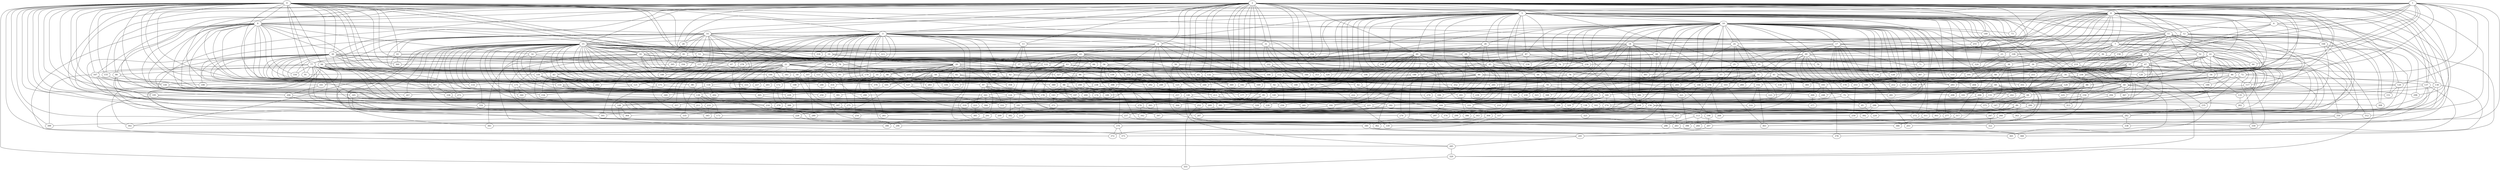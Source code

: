 strict graph "barabasi_albert_graph(400,3)" {
0;
1;
2;
3;
4;
5;
6;
7;
8;
9;
10;
11;
12;
13;
14;
15;
16;
17;
18;
19;
20;
21;
22;
23;
24;
25;
26;
27;
28;
29;
30;
31;
32;
33;
34;
35;
36;
37;
38;
39;
40;
41;
42;
43;
44;
45;
46;
47;
48;
49;
50;
51;
52;
53;
54;
55;
56;
57;
58;
59;
60;
61;
62;
63;
64;
65;
66;
67;
68;
69;
70;
71;
72;
73;
74;
75;
76;
77;
78;
79;
80;
81;
82;
83;
84;
85;
86;
87;
88;
89;
90;
91;
92;
93;
94;
95;
96;
97;
98;
99;
100;
101;
102;
103;
104;
105;
106;
107;
108;
109;
110;
111;
112;
113;
114;
115;
116;
117;
118;
119;
120;
121;
122;
123;
124;
125;
126;
127;
128;
129;
130;
131;
132;
133;
134;
135;
136;
137;
138;
139;
140;
141;
142;
143;
144;
145;
146;
147;
148;
149;
150;
151;
152;
153;
154;
155;
156;
157;
158;
159;
160;
161;
162;
163;
164;
165;
166;
167;
168;
169;
170;
171;
172;
173;
174;
175;
176;
177;
178;
179;
180;
181;
182;
183;
184;
185;
186;
187;
188;
189;
190;
191;
192;
193;
194;
195;
196;
197;
198;
199;
200;
201;
202;
203;
204;
205;
206;
207;
208;
209;
210;
211;
212;
213;
214;
215;
216;
217;
218;
219;
220;
221;
222;
223;
224;
225;
226;
227;
228;
229;
230;
231;
232;
233;
234;
235;
236;
237;
238;
239;
240;
241;
242;
243;
244;
245;
246;
247;
248;
249;
250;
251;
252;
253;
254;
255;
256;
257;
258;
259;
260;
261;
262;
263;
264;
265;
266;
267;
268;
269;
270;
271;
272;
273;
274;
275;
276;
277;
278;
279;
280;
281;
282;
283;
284;
285;
286;
287;
288;
289;
290;
291;
292;
293;
294;
295;
296;
297;
298;
299;
300;
301;
302;
303;
304;
305;
306;
307;
308;
309;
310;
311;
312;
313;
314;
315;
316;
317;
318;
319;
320;
321;
322;
323;
324;
325;
326;
327;
328;
329;
330;
331;
332;
333;
334;
335;
336;
337;
338;
339;
340;
341;
342;
343;
344;
345;
346;
347;
348;
349;
350;
351;
352;
353;
354;
355;
356;
357;
358;
359;
360;
361;
362;
363;
364;
365;
366;
367;
368;
369;
370;
371;
372;
373;
374;
375;
376;
377;
378;
379;
380;
381;
382;
383;
384;
385;
386;
387;
388;
389;
390;
391;
392;
393;
394;
395;
396;
397;
398;
399;
0 -- 3  [is_available=True, prob="0.225257395764"];
0 -- 5  [is_available=True, prob="0.703775503865"];
0 -- 390  [is_available=True, prob="1.0"];
0 -- 8  [is_available=True, prob="0.0788182161717"];
0 -- 9  [is_available=True, prob="0.141161831302"];
0 -- 10  [is_available=True, prob="1.0"];
0 -- 267  [is_available=True, prob="0.0947910381769"];
0 -- 399  [is_available=True, prob="0.0896996916976"];
0 -- 16  [is_available=True, prob="0.602025751855"];
0 -- 17  [is_available=True, prob="0.909444888348"];
0 -- 148  [is_available=True, prob="0.327833082729"];
0 -- 324  [is_available=True, prob="0.203888000348"];
0 -- 155  [is_available=True, prob="0.932282285169"];
0 -- 30  [is_available=True, prob="0.433604464202"];
0 -- 31  [is_available=True, prob="0.794562279291"];
0 -- 27  [is_available=True, prob="0.326558509665"];
0 -- 292  [is_available=True, prob="1.0"];
0 -- 167  [is_available=True, prob="0.385148200844"];
0 -- 297  [is_available=True, prob="1.0"];
0 -- 309  [is_available=True, prob="0.469279233563"];
0 -- 61  [is_available=True, prob="0.854249162217"];
0 -- 318  [is_available=True, prob="0.701047488881"];
0 -- 195  [is_available=True, prob="1.0"];
0 -- 196  [is_available=True, prob="0.142382909076"];
0 -- 200  [is_available=True, prob="0.629847090526"];
0 -- 330  [is_available=True, prob="0.0485131416699"];
0 -- 77  [is_available=True, prob="0.691162246394"];
0 -- 333  [is_available=True, prob="0.404385107794"];
0 -- 84  [is_available=True, prob="1.0"];
0 -- 216  [is_available=True, prob="0.712006819337"];
0 -- 345  [is_available=True, prob="0.16679816251"];
0 -- 91  [is_available=True, prob="0.336411104914"];
0 -- 93  [is_available=True, prob="0.148038369493"];
0 -- 94  [is_available=True, prob="0.752854830939"];
0 -- 225  [is_available=True, prob="0.938394676365"];
0 -- 354  [is_available=True, prob="0.224158845265"];
0 -- 355  [is_available=True, prob="0.728362344783"];
0 -- 356  [is_available=True, prob="1.0"];
0 -- 231  [is_available=True, prob="0.495852279177"];
0 -- 109  [is_available=True, prob="0.195989281007"];
0 -- 110  [is_available=True, prob="0.756468519982"];
0 -- 116  [is_available=True, prob="1.0"];
0 -- 373  [is_available=True, prob="0.466523459797"];
0 -- 379  [is_available=True, prob="1.0"];
1 -- 64  [is_available=True, prob="0.219500648117"];
1 -- 258  [is_available=True, prob="0.581065130826"];
1 -- 3  [is_available=True, prob="1.0"];
1 -- 4  [is_available=True, prob="0.327766751674"];
1 -- 5  [is_available=True, prob="0.415148011677"];
1 -- 6  [is_available=True, prob="0.224267419595"];
1 -- 7  [is_available=True, prob="0.208801509694"];
1 -- 8  [is_available=True, prob="0.0699353610544"];
1 -- 322  [is_available=True, prob="0.407927914792"];
1 -- 46  [is_available=True, prob="1.0"];
1 -- 338  [is_available=True, prob="0.588212132516"];
1 -- 19  [is_available=True, prob="0.927155737802"];
1 -- 22  [is_available=True, prob="0.126572248691"];
1 -- 120  [is_available=True, prob="0.669252724453"];
1 -- 132  [is_available=True, prob="0.166047601146"];
1 -- 58  [is_available=True, prob="0.76612636871"];
1 -- 126  [is_available=True, prob="0.664869124674"];
2 -- 130  [is_available=True, prob="0.636667364057"];
2 -- 3  [is_available=True, prob="0.0365129308657"];
2 -- 4  [is_available=True, prob="0.411902235298"];
2 -- 5  [is_available=True, prob="1.0"];
2 -- 6  [is_available=True, prob="0.477162133308"];
2 -- 7  [is_available=True, prob="1.0"];
2 -- 8  [is_available=True, prob="0.0659584442497"];
2 -- 9  [is_available=True, prob="0.655985819487"];
2 -- 11  [is_available=True, prob="1.0"];
2 -- 12  [is_available=True, prob="0.240009983427"];
2 -- 13  [is_available=True, prob="0.942376412295"];
2 -- 14  [is_available=True, prob="0.951791334577"];
2 -- 15  [is_available=True, prob="1.0"];
2 -- 149  [is_available=True, prob="1.0"];
2 -- 23  [is_available=True, prob="0.831199516096"];
2 -- 25  [is_available=True, prob="0.781385252494"];
2 -- 155  [is_available=True, prob="0.0432207481778"];
2 -- 28  [is_available=True, prob="0.316386332492"];
2 -- 30  [is_available=True, prob="1.0"];
2 -- 31  [is_available=True, prob="0.73186168286"];
2 -- 369  [is_available=True, prob="0.928013207184"];
2 -- 298  [is_available=True, prob="0.0524546621033"];
2 -- 43  [is_available=True, prob="1.0"];
2 -- 306  [is_available=True, prob="0.625486285678"];
2 -- 177  [is_available=True, prob="0.689500192979"];
2 -- 50  [is_available=True, prob="0.855958242066"];
2 -- 180  [is_available=True, prob="0.919202205257"];
2 -- 137  [is_available=True, prob="0.529682759516"];
2 -- 132  [is_available=True, prob="0.858518219294"];
2 -- 60  [is_available=True, prob="0.967802944162"];
2 -- 191  [is_available=True, prob="0.50391255042"];
2 -- 65  [is_available=True, prob="0.061475058603"];
2 -- 194  [is_available=True, prob="0.45513116548"];
2 -- 68  [is_available=True, prob="0.819191691351"];
2 -- 69  [is_available=True, prob="0.117120232403"];
2 -- 326  [is_available=True, prob="0.959478625307"];
2 -- 268  [is_available=True, prob="0.994412049836"];
2 -- 183  [is_available=True, prob="0.487844001753"];
2 -- 332  [is_available=True, prob="0.566997470245"];
2 -- 206  [is_available=True, prob="0.900181763648"];
2 -- 80  [is_available=True, prob="0.741799759922"];
2 -- 312  [is_available=True, prob="0.498135471936"];
2 -- 346  [is_available=True, prob="0.542246461469"];
2 -- 347  [is_available=True, prob="0.492198853745"];
2 -- 222  [is_available=True, prob="0.414031418996"];
2 -- 353  [is_available=True, prob="0.281841759854"];
2 -- 354  [is_available=True, prob="0.0554229303902"];
2 -- 316  [is_available=True, prob="1.0"];
2 -- 171  [is_available=True, prob="0.838885682852"];
2 -- 241  [is_available=True, prob="1.0"];
2 -- 114  [is_available=True, prob="0.643952596138"];
2 -- 117  [is_available=True, prob="0.982241424993"];
2 -- 319  [is_available=True, prob="0.0895495043675"];
2 -- 252  [is_available=True, prob="0.0810187722176"];
3 -- 4  [is_available=True, prob="1.0"];
3 -- 263  [is_available=True, prob="0.532708716306"];
3 -- 13  [is_available=True, prob="0.854463068958"];
3 -- 142  [is_available=True, prob="1.0"];
3 -- 15  [is_available=True, prob="1.0"];
3 -- 18  [is_available=True, prob="0.573669100916"];
3 -- 19  [is_available=True, prob="0.289691043209"];
3 -- 20  [is_available=True, prob="0.30250370973"];
3 -- 21  [is_available=True, prob="0.0665211279285"];
3 -- 278  [is_available=True, prob="0.966746665604"];
3 -- 24  [is_available=True, prob="0.912374322947"];
3 -- 153  [is_available=True, prob="0.758619287498"];
3 -- 26  [is_available=True, prob="0.868749865363"];
3 -- 283  [is_available=True, prob="0.718381614503"];
3 -- 35  [is_available=True, prob="0.792083130653"];
3 -- 168  [is_available=True, prob="0.0699106200759"];
3 -- 45  [is_available=True, prob="0.626666055762"];
3 -- 178  [is_available=True, prob="0.882939402443"];
3 -- 179  [is_available=True, prob="0.582171917086"];
3 -- 55  [is_available=True, prob="0.422932960049"];
3 -- 59  [is_available=True, prob="0.141819415656"];
3 -- 318  [is_available=True, prob="0.736474343647"];
3 -- 67  [is_available=True, prob="0.213711506979"];
3 -- 197  [is_available=True, prob="1.0"];
3 -- 200  [is_available=True, prob="0.590728350513"];
3 -- 338  [is_available=True, prob="1.0"];
3 -- 88  [is_available=True, prob="0.334703597193"];
3 -- 349  [is_available=True, prob="0.771084144486"];
3 -- 315  [is_available=True, prob="1.0"];
3 -- 104  [is_available=True, prob="1.0"];
3 -- 106  [is_available=True, prob="0.597666692943"];
3 -- 109  [is_available=True, prob="0.0143195426519"];
3 -- 369  [is_available=True, prob="0.439815521804"];
3 -- 119  [is_available=True, prob="0.0142756585164"];
4 -- 201  [is_available=True, prob="1.0"];
4 -- 43  [is_available=True, prob="0.00973206155321"];
4 -- 49  [is_available=True, prob="0.235796460208"];
4 -- 50  [is_available=True, prob="0.0648428591226"];
4 -- 20  [is_available=True, prob="1.0"];
4 -- 125  [is_available=True, prob="0.0470827536783"];
4 -- 159  [is_available=True, prob="0.147488611052"];
5 -- 133  [is_available=True, prob="1.0"];
5 -- 6  [is_available=True, prob="1.0"];
5 -- 7  [is_available=True, prob="0.718324359518"];
5 -- 136  [is_available=True, prob="0.818309666081"];
5 -- 9  [is_available=True, prob="0.197346739056"];
5 -- 10  [is_available=True, prob="0.61589269007"];
5 -- 11  [is_available=True, prob="1.0"];
5 -- 12  [is_available=True, prob="0.729998422476"];
5 -- 13  [is_available=True, prob="1.0"];
5 -- 142  [is_available=True, prob="0.576426771285"];
5 -- 143  [is_available=True, prob="0.544711453582"];
5 -- 144  [is_available=True, prob="0.376952438935"];
5 -- 147  [is_available=True, prob="1.0"];
5 -- 149  [is_available=True, prob="1.0"];
5 -- 23  [is_available=True, prob="0.21957388769"];
5 -- 324  [is_available=True, prob="0.0875013595228"];
5 -- 26  [is_available=True, prob="0.0963712462084"];
5 -- 283  [is_available=True, prob="0.312245231888"];
5 -- 28  [is_available=True, prob="1.0"];
5 -- 156  [is_available=True, prob="1.0"];
5 -- 303  [is_available=True, prob="0.887010746271"];
5 -- 54  [is_available=True, prob="0.433561732312"];
5 -- 60  [is_available=True, prob="1.0"];
5 -- 66  [is_available=True, prob="0.313053931155"];
5 -- 196  [is_available=True, prob="0.64213520788"];
5 -- 327  [is_available=True, prob="0.453235845564"];
5 -- 73  [is_available=True, prob="0.201882059636"];
5 -- 258  [is_available=True, prob="0.685444194855"];
5 -- 75  [is_available=True, prob="0.546485783647"];
5 -- 204  [is_available=True, prob="0.388646650165"];
5 -- 79  [is_available=True, prob="0.491596958556"];
5 -- 208  [is_available=True, prob="1.0"];
5 -- 86  [is_available=True, prob="0.328821956239"];
5 -- 87  [is_available=True, prob="0.193015597"];
5 -- 89  [is_available=True, prob="0.34210457218"];
5 -- 219  [is_available=True, prob="1.0"];
5 -- 351  [is_available=True, prob="0.258643815065"];
5 -- 101  [is_available=True, prob="0.836112315317"];
5 -- 105  [is_available=True, prob="0.854268043808"];
5 -- 239  [is_available=True, prob="0.0106938830957"];
5 -- 115  [is_available=True, prob="0.964332226137"];
6 -- 343  [is_available=True, prob="0.360929230043"];
6 -- 12  [is_available=True, prob="0.371988563689"];
6 -- 368  [is_available=True, prob="0.580032973351"];
6 -- 55  [is_available=True, prob="0.948232292643"];
6 -- 27  [is_available=True, prob="0.199168779181"];
7 -- 320  [is_available=True, prob="0.0872440613392"];
7 -- 67  [is_available=True, prob="0.00307895103975"];
7 -- 36  [is_available=True, prob="0.772485061329"];
7 -- 39  [is_available=True, prob="1.0"];
7 -- 140  [is_available=True, prob="0.140531421888"];
7 -- 108  [is_available=True, prob="0.391098370233"];
7 -- 269  [is_available=True, prob="0.733215032419"];
7 -- 260  [is_available=True, prob="0.904070796157"];
7 -- 282  [is_available=True, prob="0.792331636413"];
7 -- 29  [is_available=True, prob="0.194971033867"];
7 -- 350  [is_available=True, prob="1.0"];
8 -- 137  [is_available=True, prob="0.111214198826"];
8 -- 10  [is_available=True, prob="0.23172033326"];
8 -- 11  [is_available=True, prob="0.774431442183"];
8 -- 16  [is_available=True, prob="1.0"];
8 -- 25  [is_available=True, prob="0.99065563467"];
8 -- 30  [is_available=True, prob="0.00430533636625"];
8 -- 32  [is_available=True, prob="0.918130798911"];
8 -- 33  [is_available=True, prob="0.0222222583165"];
8 -- 38  [is_available=True, prob="1.0"];
8 -- 39  [is_available=True, prob="0.147194702576"];
8 -- 168  [is_available=True, prob="1.0"];
8 -- 298  [is_available=True, prob="0.314711192711"];
8 -- 43  [is_available=True, prob="1.0"];
8 -- 46  [is_available=True, prob="0.335650918332"];
8 -- 47  [is_available=True, prob="0.280524952154"];
8 -- 52  [is_available=True, prob="0.328125641656"];
8 -- 73  [is_available=True, prob="0.888988829615"];
8 -- 203  [is_available=True, prob="0.912928648916"];
8 -- 79  [is_available=True, prob="1.0"];
8 -- 91  [is_available=True, prob="0.0250322524304"];
8 -- 108  [is_available=True, prob="0.681690498172"];
8 -- 238  [is_available=True, prob="0.322942591549"];
8 -- 120  [is_available=True, prob="0.236348318547"];
8 -- 255  [is_available=True, prob="0.100578755123"];
9 -- 140  [is_available=True, prob="0.297187771907"];
9 -- 14  [is_available=True, prob="1.0"];
9 -- 146  [is_available=True, prob="0.674631872532"];
9 -- 279  [is_available=True, prob="1.0"];
9 -- 32  [is_available=True, prob="0.4849362433"];
9 -- 167  [is_available=True, prob="0.537245901395"];
9 -- 40  [is_available=True, prob="1.0"];
9 -- 305  [is_available=True, prob="1.0"];
9 -- 307  [is_available=True, prob="0.794719412398"];
9 -- 63  [is_available=True, prob="1.0"];
9 -- 329  [is_available=True, prob="0.268402171302"];
9 -- 334  [is_available=True, prob="0.35132025479"];
9 -- 80  [is_available=True, prob="0.908498016103"];
9 -- 206  [is_available=True, prob="0.666244448583"];
9 -- 97  [is_available=True, prob="0.0439142480112"];
9 -- 227  [is_available=True, prob="0.065930126553"];
9 -- 107  [is_available=True, prob="0.323797354221"];
9 -- 115  [is_available=True, prob="0.00717002323039"];
9 -- 372  [is_available=True, prob="1.0"];
9 -- 246  [is_available=True, prob="0.405961220443"];
9 -- 341  [is_available=True, prob="0.0557874229103"];
10 -- 128  [is_available=True, prob="0.394202233055"];
10 -- 387  [is_available=True, prob="0.631942308032"];
10 -- 277  [is_available=True, prob="0.0513941889283"];
10 -- 134  [is_available=True, prob="1.0"];
10 -- 394  [is_available=True, prob="1.0"];
10 -- 14  [is_available=True, prob="1.0"];
10 -- 272  [is_available=True, prob="0.393773481517"];
10 -- 17  [is_available=True, prob="0.697993129458"];
10 -- 18  [is_available=True, prob="0.815667588577"];
10 -- 21  [is_available=True, prob="0.525223155424"];
10 -- 22  [is_available=True, prob="0.658730606323"];
10 -- 24  [is_available=True, prob="0.0064810858612"];
10 -- 26  [is_available=True, prob="1.0"];
10 -- 287  [is_available=True, prob="0.133080960004"];
10 -- 293  [is_available=True, prob="1.0"];
10 -- 348  [is_available=True, prob="1.0"];
10 -- 44  [is_available=True, prob="0.797316829394"];
10 -- 177  [is_available=True, prob="1.0"];
10 -- 51  [is_available=True, prob="0.706728135066"];
10 -- 181  [is_available=True, prob="1.0"];
10 -- 311  [is_available=True, prob="0.663634140858"];
10 -- 57  [is_available=True, prob="0.866348055938"];
10 -- 68  [is_available=True, prob="0.552009309859"];
10 -- 69  [is_available=True, prob="1.0"];
10 -- 70  [is_available=True, prob="0.484294790369"];
10 -- 71  [is_available=True, prob="0.686572622312"];
10 -- 73  [is_available=True, prob="1.0"];
10 -- 76  [is_available=True, prob="0.517186876323"];
10 -- 205  [is_available=True, prob="0.875996539713"];
10 -- 211  [is_available=True, prob="0.862055084038"];
10 -- 84  [is_available=True, prob="1.0"];
10 -- 214  [is_available=True, prob="1.0"];
10 -- 87  [is_available=True, prob="0.656113615581"];
10 -- 220  [is_available=True, prob="0.714262631263"];
10 -- 221  [is_available=True, prob="0.495363858251"];
10 -- 95  [is_available=True, prob="1.0"];
10 -- 228  [is_available=True, prob="0.818404538321"];
10 -- 112  [is_available=True, prob="0.0948370554811"];
10 -- 116  [is_available=True, prob="0.575318688547"];
10 -- 255  [is_available=True, prob="0.37313815339"];
10 -- 125  [is_available=True, prob="0.501515981754"];
10 -- 126  [is_available=True, prob="0.441235995029"];
10 -- 149  [is_available=True, prob="1.0"];
11 -- 128  [is_available=True, prob="0.376030834393"];
11 -- 393  [is_available=True, prob="0.653538825551"];
11 -- 18  [is_available=True, prob="0.417213704948"];
11 -- 22  [is_available=True, prob="0.324613947782"];
11 -- 151  [is_available=True, prob="0.35549426571"];
11 -- 24  [is_available=True, prob="0.650134577836"];
11 -- 27  [is_available=True, prob="0.334166207939"];
11 -- 158  [is_available=True, prob="0.180475825799"];
11 -- 31  [is_available=True, prob="0.995545190057"];
11 -- 34  [is_available=True, prob="0.566436847989"];
11 -- 36  [is_available=True, prob="0.560801702381"];
11 -- 168  [is_available=True, prob="1.0"];
11 -- 306  [is_available=True, prob="0.64907559233"];
11 -- 52  [is_available=True, prob="0.922174496973"];
11 -- 184  [is_available=True, prob="1.0"];
11 -- 308  [is_available=True, prob="0.484944681246"];
11 -- 72  [is_available=True, prob="1.0"];
11 -- 74  [is_available=True, prob="0.459202984453"];
11 -- 207  [is_available=True, prob="1.0"];
11 -- 106  [is_available=True, prob="0.412250317118"];
12 -- 76  [is_available=True, prob="0.976745868561"];
12 -- 130  [is_available=True, prob="0.58194851221"];
12 -- 367  [is_available=True, prob="1.0"];
12 -- 17  [is_available=True, prob="0.482439488423"];
12 -- 53  [is_available=True, prob="0.805414270132"];
12 -- 152  [is_available=True, prob="0.781572035089"];
12 -- 187  [is_available=True, prob="0.207851346732"];
12 -- 61  [is_available=True, prob="0.381231017965"];
12 -- 158  [is_available=True, prob="0.804656919421"];
13 -- 42  [is_available=True, prob="0.57416952277"];
13 -- 174  [is_available=True, prob="0.866805917543"];
13 -- 81  [is_available=True, prob="0.500647799527"];
13 -- 87  [is_available=True, prob="0.729473036402"];
13 -- 37  [is_available=True, prob="0.963243766414"];
14 -- 131  [is_available=True, prob="0.300620323357"];
14 -- 15  [is_available=True, prob="1.0"];
14 -- 21  [is_available=True, prob="0.561873468722"];
14 -- 28  [is_available=True, prob="0.170191137419"];
14 -- 171  [is_available=True, prob="0.241556860185"];
14 -- 47  [is_available=True, prob="0.609660598128"];
14 -- 52  [is_available=True, prob="1.0"];
14 -- 53  [is_available=True, prob="0.563551587879"];
14 -- 61  [is_available=True, prob="1.0"];
14 -- 199  [is_available=True, prob="1.0"];
14 -- 77  [is_available=True, prob="0.072278233216"];
14 -- 78  [is_available=True, prob="0.979442035507"];
14 -- 81  [is_available=True, prob="1.0"];
14 -- 334  [is_available=True, prob="1.0"];
14 -- 214  [is_available=True, prob="0.948239728667"];
14 -- 98  [is_available=True, prob="0.52622378484"];
14 -- 108  [is_available=True, prob="0.293525518333"];
14 -- 247  [is_available=True, prob="0.0570673964185"];
14 -- 248  [is_available=True, prob="0.186103344529"];
15 -- 129  [is_available=True, prob="1.0"];
15 -- 257  [is_available=True, prob="0.892747668646"];
15 -- 267  [is_available=True, prob="0.187125067482"];
15 -- 237  [is_available=True, prob="0.617390273144"];
15 -- 16  [is_available=True, prob="0.358036507449"];
15 -- 273  [is_available=True, prob="0.907117620742"];
15 -- 19  [is_available=True, prob="0.172731693988"];
15 -- 302  [is_available=True, prob="0.374822213786"];
15 -- 278  [is_available=True, prob="0.147452116717"];
15 -- 284  [is_available=True, prob="1.0"];
15 -- 29  [is_available=True, prob="0.218546382621"];
15 -- 158  [is_available=True, prob="0.882592430221"];
15 -- 32  [is_available=True, prob="0.0261556140043"];
15 -- 33  [is_available=True, prob="1.0"];
15 -- 290  [is_available=True, prob="0.713456126216"];
15 -- 36  [is_available=True, prob="1.0"];
15 -- 198  [is_available=True, prob="0.617280688508"];
15 -- 38  [is_available=True, prob="0.0890663666484"];
15 -- 39  [is_available=True, prob="1.0"];
15 -- 41  [is_available=True, prob="0.503881473818"];
15 -- 172  [is_available=True, prob="0.977351939871"];
15 -- 301  [is_available=True, prob="0.135248090168"];
15 -- 174  [is_available=True, prob="1.0"];
15 -- 157  [is_available=True, prob="1.0"];
15 -- 385  [is_available=True, prob="0.320410299464"];
15 -- 307  [is_available=True, prob="0.717489220437"];
15 -- 53  [is_available=True, prob="1.0"];
15 -- 58  [is_available=True, prob="0.985127749116"];
15 -- 315  [is_available=True, prob="0.179157521253"];
15 -- 316  [is_available=True, prob="0.619629582666"];
15 -- 189  [is_available=True, prob="0.0568916176974"];
15 -- 193  [is_available=True, prob="0.375531087169"];
15 -- 70  [is_available=True, prob="0.629571914142"];
15 -- 161  [is_available=True, prob="1.0"];
15 -- 204  [is_available=True, prob="0.324074755312"];
15 -- 336  [is_available=True, prob="0.0261627716733"];
15 -- 81  [is_available=True, prob="1.0"];
15 -- 344  [is_available=True, prob="0.735357314665"];
15 -- 314  [is_available=True, prob="0.430493986568"];
15 -- 95  [is_available=True, prob="0.730351577498"];
15 -- 99  [is_available=True, prob="0.764452973132"];
15 -- 100  [is_available=True, prob="0.104315842512"];
15 -- 293  [is_available=True, prob="0.153794441543"];
15 -- 109  [is_available=True, prob="1.0"];
15 -- 110  [is_available=True, prob="0.488884659937"];
15 -- 114  [is_available=True, prob="0.215017002207"];
15 -- 244  [is_available=True, prob="0.34366501036"];
15 -- 376  [is_available=True, prob="0.711691916185"];
15 -- 249  [is_available=True, prob="0.537432714444"];
15 -- 383  [is_available=True, prob="0.378153570043"];
16 -- 67  [is_available=True, prob="0.633379601826"];
16 -- 389  [is_available=True, prob="0.0080464253362"];
16 -- 74  [is_available=True, prob="1.0"];
16 -- 175  [is_available=True, prob="0.0405506793724"];
16 -- 366  [is_available=True, prob="0.20929484624"];
16 -- 179  [is_available=True, prob="0.220025393207"];
16 -- 122  [is_available=True, prob="1.0"];
16 -- 59  [is_available=True, prob="1.0"];
16 -- 383  [is_available=True, prob="0.987135079934"];
17 -- 64  [is_available=True, prob="1.0"];
17 -- 69  [is_available=True, prob="0.697948351414"];
17 -- 232  [is_available=True, prob="0.457522616063"];
17 -- 119  [is_available=True, prob="1.0"];
17 -- 44  [is_available=True, prob="0.54551902015"];
17 -- 256  [is_available=True, prob="1.0"];
17 -- 288  [is_available=True, prob="0.777918681828"];
17 -- 48  [is_available=True, prob="0.612266943949"];
17 -- 212  [is_available=True, prob="1.0"];
17 -- 85  [is_available=True, prob="0.901371437579"];
17 -- 23  [is_available=True, prob="1.0"];
17 -- 281  [is_available=True, prob="0.700783409267"];
18 -- 321  [is_available=True, prob="0.184877985192"];
18 -- 231  [is_available=True, prob="0.519433671462"];
18 -- 136  [is_available=True, prob="1.0"];
18 -- 252  [is_available=True, prob="1.0"];
18 -- 44  [is_available=True, prob="1.0"];
18 -- 35  [is_available=True, prob="0.846584827674"];
18 -- 180  [is_available=True, prob="0.116831264201"];
18 -- 361  [is_available=True, prob="0.266098244214"];
18 -- 380  [is_available=True, prob="0.140705435235"];
18 -- 186  [is_available=True, prob="0.601539681827"];
18 -- 156  [is_available=True, prob="1.0"];
18 -- 286  [is_available=True, prob="1.0"];
18 -- 63  [is_available=True, prob="0.316427442723"];
19 -- 37  [is_available=True, prob="0.673836227283"];
19 -- 275  [is_available=True, prob="1.0"];
19 -- 243  [is_available=True, prob="0.97044029338"];
19 -- 20  [is_available=True, prob="1.0"];
19 -- 280  [is_available=True, prob="1.0"];
19 -- 157  [is_available=True, prob="0.81795157821"];
20 -- 51  [is_available=True, prob="0.395072470964"];
20 -- 34  [is_available=True, prob="0.498424300675"];
20 -- 35  [is_available=True, prob="0.225402288834"];
20 -- 98  [is_available=True, prob="0.186405097423"];
20 -- 348  [is_available=True, prob="0.639568450745"];
20 -- 143  [is_available=True, prob="0.236427458865"];
20 -- 66  [is_available=True, prob="1.0"];
20 -- 141  [is_available=True, prob="0.310140518226"];
20 -- 271  [is_available=True, prob="1.0"];
20 -- 347  [is_available=True, prob="1.0"];
20 -- 82  [is_available=True, prob="0.633088345641"];
20 -- 251  [is_available=True, prob="0.711501035636"];
20 -- 86  [is_available=True, prob="0.923514021206"];
20 -- 215  [is_available=True, prob="0.350869391752"];
20 -- 58  [is_available=True, prob="1.0"];
20 -- 59  [is_available=True, prob="1.0"];
20 -- 346  [is_available=True, prob="0.439048429547"];
20 -- 93  [is_available=True, prob="0.993761038348"];
21 -- 96  [is_available=True, prob="0.100087579592"];
21 -- 99  [is_available=True, prob="1.0"];
21 -- 166  [is_available=True, prob="0.0416621958189"];
21 -- 327  [is_available=True, prob="1.0"];
21 -- 105  [is_available=True, prob="0.13538196967"];
21 -- 333  [is_available=True, prob="0.721681287701"];
21 -- 144  [is_available=True, prob="1.0"];
21 -- 341  [is_available=True, prob="1.0"];
21 -- 118  [is_available=True, prob="1.0"];
21 -- 265  [is_available=True, prob="0.688143835659"];
21 -- 121  [is_available=True, prob="0.302973176482"];
21 -- 186  [is_available=True, prob="1.0"];
21 -- 155  [is_available=True, prob="0.193003826309"];
21 -- 42  [is_available=True, prob="0.393540983926"];
21 -- 382  [is_available=True, prob="0.393712710481"];
22 -- 64  [is_available=True, prob="0.820598674103"];
22 -- 356  [is_available=True, prob="0.34169069293"];
22 -- 37  [is_available=True, prob="0.601181519469"];
22 -- 103  [is_available=True, prob="0.101527112917"];
22 -- 47  [is_available=True, prob="1.0"];
22 -- 48  [is_available=True, prob="0.753619765528"];
22 -- 312  [is_available=True, prob="0.190540952278"];
22 -- 54  [is_available=True, prob="1.0"];
22 -- 247  [is_available=True, prob="0.116753342973"];
22 -- 248  [is_available=True, prob="0.103134491465"];
22 -- 217  [is_available=True, prob="0.642169040967"];
22 -- 86  [is_available=True, prob="1.0"];
22 -- 350  [is_available=True, prob="1.0"];
22 -- 101  [is_available=True, prob="0.940116237723"];
23 -- 324  [is_available=True, prob="1.0"];
23 -- 38  [is_available=True, prob="1.0"];
23 -- 133  [is_available=True, prob="0.409485444677"];
24 -- 33  [is_available=True, prob="1.0"];
24 -- 398  [is_available=True, prob="1.0"];
24 -- 51  [is_available=True, prob="0.991060635024"];
24 -- 309  [is_available=True, prob="0.661232242674"];
24 -- 25  [is_available=True, prob="0.849973508924"];
24 -- 60  [is_available=True, prob="0.827756038382"];
25 -- 97  [is_available=True, prob="0.67420586095"];
25 -- 145  [is_available=True, prob="0.788316893021"];
25 -- 176  [is_available=True, prob="0.384663964016"];
25 -- 113  [is_available=True, prob="0.0122121624773"];
25 -- 57  [is_available=True, prob="0.898302273687"];
26 -- 354  [is_available=True, prob="1.0"];
26 -- 295  [is_available=True, prob="0.055890109714"];
26 -- 361  [is_available=True, prob="0.14688286449"];
26 -- 45  [is_available=True, prob="0.335388467752"];
26 -- 29  [is_available=True, prob="1.0"];
27 -- 34  [is_available=True, prob="0.625391353987"];
27 -- 100  [is_available=True, prob="1.0"];
27 -- 262  [is_available=True, prob="0.851482304962"];
27 -- 71  [is_available=True, prob="1.0"];
27 -- 360  [is_available=True, prob="0.208036156076"];
27 -- 41  [is_available=True, prob="1.0"];
27 -- 253  [is_available=True, prob="0.809359084009"];
27 -- 50  [is_available=True, prob="0.551548814733"];
27 -- 55  [is_available=True, prob="1.0"];
27 -- 260  [is_available=True, prob="0.235169197428"];
27 -- 189  [is_available=True, prob="0.274869173542"];
28 -- 188  [is_available=True, prob="0.385626655021"];
29 -- 257  [is_available=True, prob="0.0599906537685"];
29 -- 164  [is_available=True, prob="0.234264456624"];
29 -- 77  [is_available=True, prob="1.0"];
29 -- 210  [is_available=True, prob="0.290587511985"];
29 -- 56  [is_available=True, prob="0.729648202473"];
29 -- 239  [is_available=True, prob="0.975972221402"];
30 -- 261  [is_available=True, prob="0.906272929256"];
30 -- 265  [is_available=True, prob="0.748222708712"];
30 -- 395  [is_available=True, prob="1.0"];
30 -- 141  [is_available=True, prob="1.0"];
30 -- 273  [is_available=True, prob="0.277171125199"];
30 -- 147  [is_available=True, prob="0.879716085098"];
30 -- 163  [is_available=True, prob="0.280780802557"];
30 -- 165  [is_available=True, prob="1.0"];
30 -- 175  [is_available=True, prob="0.607395147906"];
30 -- 56  [is_available=True, prob="0.699326134319"];
30 -- 71  [is_available=True, prob="0.851652034031"];
30 -- 82  [is_available=True, prob="0.148766725642"];
30 -- 83  [is_available=True, prob="0.471351579306"];
30 -- 351  [is_available=True, prob="1.0"];
30 -- 102  [is_available=True, prob="0.726036601339"];
30 -- 103  [is_available=True, prob="0.25551706052"];
30 -- 360  [is_available=True, prob="0.771637664836"];
30 -- 106  [is_available=True, prob="0.187894212911"];
30 -- 232  [is_available=True, prob="0.19058802055"];
30 -- 250  [is_available=True, prob="0.469085231627"];
31 -- 387  [is_available=True, prob="0.839110859843"];
31 -- 326  [is_available=True, prob="0.619059998972"];
31 -- 102  [is_available=True, prob="1.0"];
31 -- 62  [is_available=True, prob="1.0"];
31 -- 318  [is_available=True, prob="0.886151519499"];
32 -- 160  [is_available=True, prob="1.0"];
32 -- 264  [is_available=True, prob="0.855301196507"];
32 -- 153  [is_available=True, prob="0.483315437115"];
33 -- 384  [is_available=True, prob="0.465266242116"];
33 -- 193  [is_available=True, prob="0.530516659636"];
33 -- 41  [is_available=True, prob="0.514891760623"];
33 -- 141  [is_available=True, prob="0.873885551629"];
33 -- 90  [is_available=True, prob="0.00575944699062"];
34 -- 96  [is_available=True, prob="0.841789064094"];
34 -- 139  [is_available=True, prob="0.976208383073"];
34 -- 40  [is_available=True, prob="0.42584561782"];
34 -- 333  [is_available=True, prob="0.930753130853"];
34 -- 232  [is_available=True, prob="0.44669662979"];
34 -- 373  [is_available=True, prob="1.0"];
34 -- 150  [is_available=True, prob="0.218521280191"];
34 -- 88  [is_available=True, prob="0.424715292784"];
35 -- 290  [is_available=True, prob="0.659521324176"];
35 -- 359  [is_available=True, prob="0.823035317669"];
35 -- 254  [is_available=True, prob="0.628881079317"];
36 -- 40  [is_available=True, prob="0.730930560762"];
36 -- 111  [is_available=True, prob="1.0"];
37 -- 92  [is_available=True, prob="0.0474385586744"];
37 -- 341  [is_available=True, prob="0.265723476709"];
38 -- 263  [is_available=True, prob="0.18472155473"];
38 -- 42  [is_available=True, prob="0.440632352372"];
38 -- 48  [is_available=True, prob="0.767902957439"];
38 -- 49  [is_available=True, prob="0.916298772496"];
38 -- 277  [is_available=True, prob="1.0"];
38 -- 191  [is_available=True, prob="1.0"];
39 -- 353  [is_available=True, prob="0.832909865018"];
39 -- 294  [is_available=True, prob="0.385296397738"];
39 -- 170  [is_available=True, prob="0.656697383142"];
39 -- 218  [is_available=True, prob="0.291806954954"];
39 -- 251  [is_available=True, prob="0.964956183773"];
40 -- 135  [is_available=True, prob="0.600146806249"];
40 -- 298  [is_available=True, prob="0.327959697942"];
40 -- 75  [is_available=True, prob="0.995437622491"];
40 -- 367  [is_available=True, prob="1.0"];
40 -- 242  [is_available=True, prob="0.319838159441"];
40 -- 150  [is_available=True, prob="1.0"];
40 -- 377  [is_available=True, prob="0.851004472233"];
41 -- 384  [is_available=True, prob="0.412413998993"];
41 -- 130  [is_available=True, prob="0.369479544494"];
41 -- 134  [is_available=True, prob="1.0"];
41 -- 274  [is_available=True, prob="0.177762635335"];
41 -- 146  [is_available=True, prob="1.0"];
41 -- 182  [is_available=True, prob="1.0"];
41 -- 344  [is_available=True, prob="1.0"];
41 -- 217  [is_available=True, prob="0.231585145478"];
42 -- 97  [is_available=True, prob="0.66083788493"];
42 -- 358  [is_available=True, prob="0.209810368442"];
42 -- 180  [is_available=True, prob="0.671865366923"];
42 -- 62  [is_available=True, prob="0.630994928143"];
43 -- 96  [is_available=True, prob="0.146703572808"];
43 -- 376  [is_available=True, prob="1.0"];
43 -- 107  [is_available=True, prob="0.666484583046"];
43 -- 300  [is_available=True, prob="1.0"];
43 -- 207  [is_available=True, prob="0.199223323336"];
43 -- 72  [is_available=True, prob="1.0"];
43 -- 84  [is_available=True, prob="0.529312364723"];
43 -- 215  [is_available=True, prob="1.0"];
43 -- 56  [is_available=True, prob="0.603664168787"];
43 -- 122  [is_available=True, prob="1.0"];
43 -- 190  [is_available=True, prob="1.0"];
43 -- 63  [is_available=True, prob="0.166447734426"];
44 -- 194  [is_available=True, prob="0.858377333236"];
44 -- 390  [is_available=True, prob="0.914751459397"];
44 -- 45  [is_available=True, prob="0.383678518236"];
44 -- 83  [is_available=True, prob="0.579124954825"];
44 -- 276  [is_available=True, prob="1.0"];
44 -- 278  [is_available=True, prob="1.0"];
44 -- 234  [is_available=True, prob="0.81017165422"];
45 -- 128  [is_available=True, prob="1.0"];
45 -- 236  [is_available=True, prob="1.0"];
45 -- 331  [is_available=True, prob="0.427966640374"];
45 -- 46  [is_available=True, prob="0.577005012354"];
45 -- 271  [is_available=True, prob="0.520468817955"];
45 -- 297  [is_available=True, prob="0.0293456668513"];
45 -- 185  [is_available=True, prob="0.561681057981"];
45 -- 346  [is_available=True, prob="0.849077943088"];
46 -- 288  [is_available=True, prob="0.806333529313"];
46 -- 129  [is_available=True, prob="0.525104786585"];
46 -- 138  [is_available=True, prob="0.530935590687"];
46 -- 110  [is_available=True, prob="1.0"];
46 -- 193  [is_available=True, prob="0.135880267641"];
46 -- 117  [is_available=True, prob="0.0806502099372"];
46 -- 119  [is_available=True, prob="0.0280638176818"];
47 -- 131  [is_available=True, prob="1.0"];
47 -- 387  [is_available=True, prob="1.0"];
47 -- 54  [is_available=True, prob="1.0"];
47 -- 57  [is_available=True, prob="1.0"];
47 -- 314  [is_available=True, prob="1.0"];
47 -- 317  [is_available=True, prob="0.76430120877"];
47 -- 65  [is_available=True, prob="0.438336217531"];
47 -- 66  [is_available=True, prob="0.0434394098962"];
47 -- 326  [is_available=True, prob="1.0"];
47 -- 72  [is_available=True, prob="0.628078782207"];
47 -- 82  [is_available=True, prob="0.658788060106"];
47 -- 88  [is_available=True, prob="0.21407051494"];
47 -- 359  [is_available=True, prob="0.332588244708"];
47 -- 236  [is_available=True, prob="1.0"];
47 -- 117  [is_available=True, prob="0.545813922794"];
47 -- 249  [is_available=True, prob="0.652265464674"];
47 -- 251  [is_available=True, prob="0.358121741252"];
47 -- 381  [is_available=True, prob="1.0"];
47 -- 126  [is_available=True, prob="0.822825439507"];
48 -- 162  [is_available=True, prob="0.595963598363"];
48 -- 49  [is_available=True, prob="0.506160702944"];
48 -- 199  [is_available=True, prob="0.163937534682"];
48 -- 204  [is_available=True, prob="1.0"];
48 -- 317  [is_available=True, prob="0.540606766925"];
49 -- 289  [is_available=True, prob="0.124237474254"];
49 -- 68  [is_available=True, prob="0.2172154334"];
49 -- 101  [is_available=True, prob="0.448770679589"];
49 -- 266  [is_available=True, prob="0.0302613058782"];
49 -- 174  [is_available=True, prob="1.0"];
49 -- 366  [is_available=True, prob="0.50877143167"];
49 -- 250  [is_available=True, prob="1.0"];
50 -- 112  [is_available=True, prob="1.0"];
50 -- 113  [is_available=True, prob="0.671355554731"];
50 -- 244  [is_available=True, prob="0.800923834698"];
50 -- 151  [is_available=True, prob="1.0"];
50 -- 381  [is_available=True, prob="0.219469764851"];
51 -- 161  [is_available=True, prob="0.810465735658"];
51 -- 323  [is_available=True, prob="0.530139971369"];
51 -- 164  [is_available=True, prob="0.511497372059"];
51 -- 103  [is_available=True, prob="0.907345006191"];
51 -- 265  [is_available=True, prob="0.286867918643"];
51 -- 152  [is_available=True, prob="0.612287573895"];
51 -- 146  [is_available=True, prob="0.0950233524166"];
51 -- 183  [is_available=True, prob="1.0"];
51 -- 123  [is_available=True, prob="1.0"];
51 -- 284  [is_available=True, prob="1.0"];
52 -- 294  [is_available=True, prob="0.30786558957"];
52 -- 329  [is_available=True, prob="0.467824646903"];
52 -- 78  [is_available=True, prob="0.448307587029"];
52 -- 371  [is_available=True, prob="1.0"];
52 -- 342  [is_available=True, prob="1.0"];
53 -- 356  [is_available=True, prob="0.773262331371"];
53 -- 90  [is_available=True, prob="0.279873044922"];
53 -- 157  [is_available=True, prob="0.902949672729"];
53 -- 159  [is_available=True, prob="0.201739143046"];
54 -- 166  [is_available=True, prob="0.675202583388"];
54 -- 135  [is_available=True, prob="0.948219203928"];
54 -- 330  [is_available=True, prob="0.488641279576"];
54 -- 190  [is_available=True, prob="0.658107872062"];
54 -- 293  [is_available=True, prob="0.321512204486"];
55 -- 384  [is_available=True, prob="0.601296630873"];
55 -- 129  [is_available=True, prob="1.0"];
55 -- 98  [is_available=True, prob="0.161070966163"];
55 -- 236  [is_available=True, prob="1.0"];
55 -- 116  [is_available=True, prob="0.403691690461"];
55 -- 213  [is_available=True, prob="0.972291880669"];
56 -- 100  [is_available=True, prob="0.384843096979"];
56 -- 133  [is_available=True, prob="1.0"];
56 -- 231  [is_available=True, prob="0.730566765422"];
56 -- 393  [is_available=True, prob="0.0672464774003"];
56 -- 398  [is_available=True, prob="0.98159157132"];
56 -- 93  [is_available=True, prob="0.94923640797"];
56 -- 279  [is_available=True, prob="0.639107358849"];
56 -- 319  [is_available=True, prob="0.0646659235143"];
56 -- 159  [is_available=True, prob="1.0"];
57 -- 307  [is_available=True, prob="1.0"];
57 -- 205  [is_available=True, prob="0.998272996421"];
58 -- 283  [is_available=True, prob="0.627780988916"];
58 -- 230  [is_available=True, prob="0.952918238082"];
58 -- 105  [is_available=True, prob="1.0"];
58 -- 170  [is_available=True, prob="0.368026062126"];
58 -- 364  [is_available=True, prob="0.583577541885"];
58 -- 114  [is_available=True, prob="0.423108984385"];
58 -- 213  [is_available=True, prob="1.0"];
58 -- 271  [is_available=True, prob="0.441877289576"];
59 -- 198  [is_available=True, prob="0.737284489158"];
59 -- 342  [is_available=True, prob="1.0"];
59 -- 187  [is_available=True, prob="0.416950349121"];
60 -- 192  [is_available=True, prob="0.939090129689"];
60 -- 352  [is_available=True, prob="0.322705037115"];
60 -- 134  [is_available=True, prob="0.496859092761"];
60 -- 136  [is_available=True, prob="0.12363227545"];
60 -- 362  [is_available=True, prob="0.74806986229"];
60 -- 300  [is_available=True, prob="0.697821839569"];
60 -- 111  [is_available=True, prob="0.855826663402"];
60 -- 328  [is_available=True, prob="0.000425005295746"];
60 -- 274  [is_available=True, prob="1.0"];
60 -- 115  [is_available=True, prob="1.0"];
60 -- 276  [is_available=True, prob="0.57259150626"];
60 -- 62  [is_available=True, prob="0.810180509264"];
60 -- 94  [is_available=True, prob="1.0"];
60 -- 197  [is_available=True, prob="0.602206331213"];
61 -- 360  [is_available=True, prob="0.622185606732"];
61 -- 78  [is_available=True, prob="0.353062126789"];
61 -- 215  [is_available=True, prob="1.0"];
61 -- 94  [is_available=True, prob="0.808927149669"];
62 -- 325  [is_available=True, prob="0.638957498918"];
63 -- 65  [is_available=True, prob="0.982907551563"];
63 -- 227  [is_available=True, prob="0.68726132328"];
63 -- 132  [is_available=True, prob="0.735510597864"];
63 -- 358  [is_available=True, prob="0.820920741093"];
63 -- 104  [is_available=True, prob="0.283932105295"];
63 -- 76  [is_available=True, prob="0.437134354965"];
63 -- 178  [is_available=True, prob="1.0"];
63 -- 181  [is_available=True, prob="0.416517679254"];
63 -- 306  [is_available=True, prob="0.0221514990185"];
63 -- 124  [is_available=True, prob="0.298532984251"];
63 -- 287  [is_available=True, prob="0.881411177003"];
64 -- 361  [is_available=True, prob="0.38561023313"];
65 -- 357  [is_available=True, prob="0.0782271251464"];
65 -- 369  [is_available=True, prob="1.0"];
65 -- 92  [is_available=True, prob="0.08228253096"];
66 -- 323  [is_available=True, prob="0.451237760457"];
66 -- 79  [is_available=True, prob="0.596351834295"];
67 -- 148  [is_available=True, prob="1.0"];
68 -- 375  [is_available=True, prob="1.0"];
68 -- 147  [is_available=True, prob="0.454921927865"];
68 -- 279  [is_available=True, prob="0.175058205087"];
68 -- 89  [is_available=True, prob="0.659862691262"];
68 -- 345  [is_available=True, prob="0.354039022765"];
69 -- 219  [is_available=True, prob="0.138664685234"];
69 -- 102  [is_available=True, prob="1.0"];
69 -- 70  [is_available=True, prob="1.0"];
69 -- 169  [is_available=True, prob="1.0"];
69 -- 75  [is_available=True, prob="0.504544703732"];
69 -- 253  [is_available=True, prob="0.465704925403"];
69 -- 284  [is_available=True, prob="1.0"];
69 -- 170  [is_available=True, prob="0.019145485508"];
69 -- 191  [is_available=True, prob="0.278054286224"];
69 -- 92  [is_available=True, prob="0.822532242528"];
69 -- 74  [is_available=True, prob="0.498389730841"];
69 -- 166  [is_available=True, prob="1.0"];
70 -- 203  [is_available=True, prob="1.0"];
72 -- 137  [is_available=True, prob="0.450581671779"];
72 -- 235  [is_available=True, prob="1.0"];
72 -- 190  [is_available=True, prob="1.0"];
74 -- 179  [is_available=True, prob="0.993485213665"];
74 -- 196  [is_available=True, prob="0.832241058368"];
75 -- 156  [is_available=True, prob="0.200271860044"];
75 -- 85  [is_available=True, prob="0.545136067037"];
76 -- 160  [is_available=True, prob="0.139104184648"];
76 -- 172  [is_available=True, prob="0.630023780262"];
77 -- 259  [is_available=True, prob="0.99439121033"];
77 -- 392  [is_available=True, prob="0.0363420990619"];
77 -- 154  [is_available=True, prob="0.54973391663"];
77 -- 167  [is_available=True, prob="0.788016158175"];
77 -- 118  [is_available=True, prob="0.191310787294"];
77 -- 334  [is_available=True, prob="1.0"];
77 -- 80  [is_available=True, prob="1.0"];
77 -- 209  [is_available=True, prob="1.0"];
77 -- 85  [is_available=True, prob="0.631078613265"];
77 -- 89  [is_available=True, prob="0.555904302193"];
77 -- 91  [is_available=True, prob="0.244156533786"];
77 -- 223  [is_available=True, prob="0.926759175272"];
77 -- 353  [is_available=True, prob="0.0419526458141"];
77 -- 358  [is_available=True, prob="1.0"];
77 -- 364  [is_available=True, prob="0.982230048694"];
77 -- 374  [is_available=True, prob="0.246271881291"];
77 -- 121  [is_available=True, prob="0.530466367183"];
77 -- 124  [is_available=True, prob="1.0"];
77 -- 127  [is_available=True, prob="1.0"];
78 -- 152  [is_available=True, prob="0.461428478969"];
79 -- 230  [is_available=True, prob="0.589699930761"];
79 -- 270  [is_available=True, prob="0.97981047893"];
79 -- 111  [is_available=True, prob="1.0"];
79 -- 273  [is_available=True, prob="0.86196372765"];
79 -- 348  [is_available=True, prob="0.601322738957"];
80 -- 195  [is_available=True, prob="1.0"];
80 -- 330  [is_available=True, prob="0.303901327152"];
80 -- 182  [is_available=True, prob="0.064490643016"];
80 -- 362  [is_available=True, prob="1.0"];
81 -- 234  [is_available=True, prob="1.0"];
81 -- 395  [is_available=True, prob="1.0"];
81 -- 83  [is_available=True, prob="0.934547404802"];
82 -- 229  [is_available=True, prob="0.643093824876"];
82 -- 104  [is_available=True, prob="0.0705621391169"];
82 -- 398  [is_available=True, prob="0.410039376381"];
82 -- 310  [is_available=True, prob="1.0"];
83 -- 266  [is_available=True, prob="0.593410443278"];
83 -- 171  [is_available=True, prob="0.832705227822"];
83 -- 243  [is_available=True, prob="0.40294606333"];
83 -- 286  [is_available=True, prob="0.0671486246597"];
83 -- 154  [is_available=True, prob="0.235563496632"];
84 -- 90  [is_available=True, prob="1.0"];
84 -- 327  [is_available=True, prob="0.228348413034"];
85 -- 224  [is_available=True, prob="0.723447602785"];
86 -- 192  [is_available=True, prob="0.799662381461"];
86 -- 201  [is_available=True, prob="0.254816777878"];
86 -- 240  [is_available=True, prob="0.526396715518"];
86 -- 118  [is_available=True, prob="1.0"];
86 -- 120  [is_available=True, prob="1.0"];
86 -- 212  [is_available=True, prob="1.0"];
86 -- 347  [is_available=True, prob="0.45447893884"];
86 -- 253  [is_available=True, prob="1.0"];
86 -- 127  [is_available=True, prob="0.16045674475"];
87 -- 258  [is_available=True, prob="0.197142720816"];
87 -- 292  [is_available=True, prob="1.0"];
87 -- 234  [is_available=True, prob="1.0"];
87 -- 304  [is_available=True, prob="0.747490574094"];
87 -- 122  [is_available=True, prob="0.547839381517"];
88 -- 321  [is_available=True, prob="0.261564265523"];
88 -- 266  [is_available=True, prob="0.694812402607"];
88 -- 267  [is_available=True, prob="1.0"];
88 -- 237  [is_available=True, prob="0.0341110956333"];
88 -- 131  [is_available=True, prob="0.648117604795"];
88 -- 313  [is_available=True, prob="1.0"];
88 -- 185  [is_available=True, prob="1.0"];
88 -- 123  [is_available=True, prob="0.281407058219"];
89 -- 259  [is_available=True, prob="0.507517069815"];
89 -- 343  [is_available=True, prob="1.0"];
89 -- 272  [is_available=True, prob="0.651967604811"];
89 -- 113  [is_available=True, prob="0.625541681698"];
89 -- 247  [is_available=True, prob="0.831401388572"];
90 -- 99  [is_available=True, prob="1.0"];
90 -- 389  [is_available=True, prob="1.0"];
90 -- 238  [is_available=True, prob="1.0"];
90 -- 210  [is_available=True, prob="0.471587267198"];
90 -- 125  [is_available=True, prob="0.259108794779"];
92 -- 270  [is_available=True, prob="1.0"];
92 -- 145  [is_available=True, prob="0.370178618609"];
92 -- 95  [is_available=True, prob="1.0"];
93 -- 275  [is_available=True, prob="0.564062999422"];
94 -- 229  [is_available=True, prob="0.792339368103"];
94 -- 296  [is_available=True, prob="1.0"];
94 -- 173  [is_available=True, prob="0.968077877646"];
94 -- 302  [is_available=True, prob="0.300114097906"];
94 -- 144  [is_available=True, prob="1.0"];
94 -- 183  [is_available=True, prob="0.143800412085"];
94 -- 313  [is_available=True, prob="0.228146996258"];
95 -- 228  [is_available=True, prob="0.802679949636"];
95 -- 209  [is_available=True, prob="1.0"];
95 -- 379  [is_available=True, prob="0.660910421328"];
95 -- 252  [is_available=True, prob="1.0"];
96 -- 328  [is_available=True, prob="1.0"];
96 -- 143  [is_available=True, prob="0.189786312155"];
96 -- 178  [is_available=True, prob="0.0734489124197"];
96 -- 150  [is_available=True, prob="1.0"];
96 -- 189  [is_available=True, prob="0.252188682382"];
96 -- 213  [is_available=True, prob="0.28889653078"];
97 -- 161  [is_available=True, prob="0.259303086812"];
97 -- 291  [is_available=True, prob="1.0"];
97 -- 197  [is_available=True, prob="0.11998930213"];
97 -- 332  [is_available=True, prob="1.0"];
97 -- 323  [is_available=True, prob="0.10680535151"];
97 -- 282  [is_available=True, prob="0.0716591339533"];
97 -- 223  [is_available=True, prob="1.0"];
98 -- 261  [is_available=True, prob="0.0148287532607"];
98 -- 337  [is_available=True, prob="0.712202656602"];
98 -- 376  [is_available=True, prob="1.0"];
98 -- 127  [is_available=True, prob="0.424259438986"];
99 -- 139  [is_available=True, prob="0.455084983539"];
100 -- 292  [is_available=True, prob="1.0"];
100 -- 262  [is_available=True, prob="0.629171662076"];
100 -- 397  [is_available=True, prob="0.236224168611"];
100 -- 176  [is_available=True, prob="0.146100313331"];
100 -- 216  [is_available=True, prob="0.167382275568"];
100 -- 249  [is_available=True, prob="1.0"];
101 -- 233  [is_available=True, prob="0.644711108725"];
102 -- 208  [is_available=True, prob="0.953644687184"];
102 -- 112  [is_available=True, prob="0.771438010532"];
102 -- 222  [is_available=True, prob="0.35034063365"];
103 -- 363  [is_available=True, prob="1.0"];
103 -- 195  [is_available=True, prob="0.844324453109"];
105 -- 305  [is_available=True, prob="0.246891811103"];
106 -- 107  [is_available=True, prob="0.858299304293"];
106 -- 153  [is_available=True, prob="0.858713536247"];
107 -- 246  [is_available=True, prob="0.906646006228"];
107 -- 280  [is_available=True, prob="0.286184946954"];
107 -- 314  [is_available=True, prob="0.33387459693"];
108 -- 395  [is_available=True, prob="1.0"];
108 -- 176  [is_available=True, prob="0.0447165005291"];
108 -- 242  [is_available=True, prob="0.733435990673"];
109 -- 233  [is_available=True, prob="0.839099424223"];
109 -- 240  [is_available=True, prob="0.639357766711"];
109 -- 145  [is_available=True, prob="0.705781833505"];
109 -- 243  [is_available=True, prob="0.314249731901"];
109 -- 185  [is_available=True, prob="1.0"];
109 -- 123  [is_available=True, prob="0.885908217718"];
110 -- 138  [is_available=True, prob="1.0"];
110 -- 139  [is_available=True, prob="0.35433840719"];
110 -- 239  [is_available=True, prob="1.0"];
110 -- 281  [is_available=True, prob="1.0"];
111 -- 162  [is_available=True, prob="0.846006274021"];
111 -- 220  [is_available=True, prob="1.0"];
111 -- 138  [is_available=True, prob="0.881618406222"];
111 -- 275  [is_available=True, prob="0.832968106972"];
111 -- 329  [is_available=True, prob="0.262272812803"];
112 -- 142  [is_available=True, prob="1.0"];
112 -- 175  [is_available=True, prob="0.322908875013"];
112 -- 339  [is_available=True, prob="1.0"];
112 -- 244  [is_available=True, prob="0.16858462182"];
112 -- 121  [is_available=True, prob="1.0"];
112 -- 367  [is_available=True, prob="0.876045242668"];
113 -- 264  [is_available=True, prob="0.479291968334"];
113 -- 203  [is_available=True, prob="1.0"];
113 -- 286  [is_available=True, prob="0.678427794607"];
115 -- 270  [is_available=True, prob="0.246839193205"];
115 -- 343  [is_available=True, prob="0.412597315206"];
115 -- 184  [is_available=True, prob="0.434626014158"];
115 -- 186  [is_available=True, prob="0.682191982515"];
115 -- 254  [is_available=True, prob="0.896205115073"];
117 -- 124  [is_available=True, prob="0.5359596064"];
117 -- 245  [is_available=True, prob="0.116792399345"];
118 -- 202  [is_available=True, prob="1.0"];
118 -- 335  [is_available=True, prob="0.148218126557"];
118 -- 177  [is_available=True, prob="1.0"];
120 -- 160  [is_available=True, prob="1.0"];
120 -- 304  [is_available=True, prob="1.0"];
120 -- 151  [is_available=True, prob="0.0530032622283"];
121 -- 154  [is_available=True, prob="0.957005733265"];
122 -- 240  [is_available=True, prob="0.489058601392"];
122 -- 188  [is_available=True, prob="0.193799316103"];
124 -- 148  [is_available=True, prob="0.189900705573"];
124 -- 382  [is_available=True, prob="0.271286883637"];
125 -- 140  [is_available=True, prob="0.399428787632"];
125 -- 257  [is_available=True, prob="0.389232160184"];
127 -- 184  [is_available=True, prob="1.0"];
127 -- 394  [is_available=True, prob="0.786198111275"];
129 -- 225  [is_available=True, prob="0.971160029371"];
129 -- 165  [is_available=True, prob="1.0"];
129 -- 200  [is_available=True, prob="0.438235531048"];
129 -- 208  [is_available=True, prob="0.866590853744"];
130 -- 224  [is_available=True, prob="0.458367349492"];
130 -- 325  [is_available=True, prob="0.229169721847"];
130 -- 135  [is_available=True, prob="0.116822268525"];
130 -- 365  [is_available=True, prob="1.0"];
131 -- 241  [is_available=True, prob="0.636606203492"];
131 -- 210  [is_available=True, prob="0.767705380729"];
132 -- 256  [is_available=True, prob="0.397052754756"];
132 -- 169  [is_available=True, prob="0.406057934301"];
135 -- 262  [is_available=True, prob="1.0"];
136 -- 391  [is_available=True, prob="0.59660319487"];
137 -- 225  [is_available=True, prob="0.159396641639"];
137 -- 163  [is_available=True, prob="0.873642915771"];
137 -- 392  [is_available=True, prob="0.705241080695"];
137 -- 378  [is_available=True, prob="0.457480299215"];
137 -- 264  [is_available=True, prob="0.706460970101"];
138 -- 374  [is_available=True, prob="1.0"];
138 -- 325  [is_available=True, prob="0.521786519053"];
139 -- 233  [is_available=True, prob="0.085783573987"];
139 -- 331  [is_available=True, prob="1.0"];
139 -- 173  [is_available=True, prob="0.239826233241"];
139 -- 211  [is_available=True, prob="0.912642374937"];
139 -- 216  [is_available=True, prob="0.715598184516"];
140 -- 164  [is_available=True, prob="1.0"];
140 -- 269  [is_available=True, prob="0.258890734474"];
140 -- 340  [is_available=True, prob="0.163666016124"];
140 -- 316  [is_available=True, prob="1.0"];
140 -- 285  [is_available=True, prob="0.911580890078"];
141 -- 169  [is_available=True, prob="1.0"];
142 -- 336  [is_available=True, prob="0.585866161237"];
143 -- 371  [is_available=True, prob="0.671910102189"];
144 -- 227  [is_available=True, prob="1.0"];
144 -- 172  [is_available=True, prob="1.0"];
144 -- 238  [is_available=True, prob="1.0"];
144 -- 241  [is_available=True, prob="0.816297972799"];
145 -- 328  [is_available=True, prob="0.686475591672"];
145 -- 162  [is_available=True, prob="0.430073279426"];
146 -- 201  [is_available=True, prob="0.378135622936"];
146 -- 218  [is_available=True, prob="1.0"];
148 -- 364  [is_available=True, prob="0.366235080213"];
148 -- 339  [is_available=True, prob="0.144199870216"];
149 -- 235  [is_available=True, prob="0.636152111631"];
149 -- 255  [is_available=True, prob="0.778876158856"];
150 -- 396  [is_available=True, prob="0.697931652238"];
150 -- 310  [is_available=True, prob="0.403847927"];
150 -- 313  [is_available=True, prob="0.962555105003"];
152 -- 202  [is_available=True, prob="0.798789070702"];
152 -- 363  [is_available=True, prob="0.0116614568469"];
152 -- 310  [is_available=True, prob="0.76090269342"];
153 -- 269  [is_available=True, prob="0.865644535291"];
155 -- 165  [is_available=True, prob="1.0"];
156 -- 163  [is_available=True, prob="1.0"];
156 -- 268  [is_available=True, prob="0.254941783339"];
156 -- 280  [is_available=True, prob="0.798988668656"];
157 -- 301  [is_available=True, prob="0.177425548721"];
157 -- 202  [is_available=True, prob="0.311254562849"];
157 -- 205  [is_available=True, prob="0.821081823457"];
157 -- 188  [is_available=True, prob="0.364591511233"];
158 -- 219  [is_available=True, prob="0.509228934536"];
159 -- 321  [is_available=True, prob="0.508130804053"];
159 -- 349  [is_available=True, prob="0.721998593928"];
160 -- 385  [is_available=True, prob="1.0"];
160 -- 274  [is_available=True, prob="1.0"];
160 -- 182  [is_available=True, prob="1.0"];
160 -- 223  [is_available=True, prob="1.0"];
161 -- 394  [is_available=True, prob="0.563882693815"];
161 -- 181  [is_available=True, prob="0.354349238612"];
161 -- 319  [is_available=True, prob="0.713102103384"];
162 -- 194  [is_available=True, prob="0.244989523391"];
163 -- 302  [is_available=True, prob="0.520957800621"];
164 -- 297  [is_available=True, prob="0.986499282024"];
164 -- 173  [is_available=True, prob="1.0"];
164 -- 277  [is_available=True, prob="0.969697857689"];
165 -- 226  [is_available=True, prob="0.206025033691"];
165 -- 187  [is_available=True, prob="0.224956676514"];
165 -- 211  [is_available=True, prob="0.781153329341"];
165 -- 221  [is_available=True, prob="0.350476173891"];
167 -- 295  [is_available=True, prob="0.275589978325"];
167 -- 199  [is_available=True, prob="0.765733837719"];
167 -- 335  [is_available=True, prob="0.358955015102"];
167 -- 371  [is_available=True, prob="0.111744153523"];
167 -- 399  [is_available=True, prob="0.996405512275"];
168 -- 289  [is_available=True, prob="0.0982590501733"];
168 -- 337  [is_available=True, prob="0.00291552822036"];
168 -- 308  [is_available=True, prob="0.693850589056"];
171 -- 242  [is_available=True, prob="0.0135217606818"];
171 -- 245  [is_available=True, prob="1.0"];
172 -- 388  [is_available=True, prob="0.760524147579"];
172 -- 379  [is_available=True, prob="0.643877574135"];
174 -- 235  [is_available=True, prob="0.690198734203"];
175 -- 391  [is_available=True, prob="1.0"];
175 -- 299  [is_available=True, prob="1.0"];
175 -- 272  [is_available=True, prob="0.792828459197"];
175 -- 344  [is_available=True, prob="1.0"];
176 -- 230  [is_available=True, prob="0.26226976832"];
176 -- 268  [is_available=True, prob="0.719030547861"];
176 -- 222  [is_available=True, prob="0.851255248352"];
178 -- 192  [is_available=True, prob="0.275810337229"];
178 -- 256  [is_available=True, prob="0.255937062873"];
179 -- 352  [is_available=True, prob="0.524109130734"];
179 -- 246  [is_available=True, prob="0.332556999502"];
181 -- 237  [is_available=True, prob="0.306426976965"];
181 -- 209  [is_available=True, prob="0.399514344733"];
181 -- 214  [is_available=True, prob="1.0"];
182 -- 335  [is_available=True, prob="0.500488929003"];
183 -- 206  [is_available=True, prob="0.584704560327"];
185 -- 377  [is_available=True, prob="0.0732572052713"];
186 -- 368  [is_available=True, prob="0.131588526933"];
186 -- 198  [is_available=True, prob="1.0"];
187 -- 397  [is_available=True, prob="0.573286967506"];
187 -- 311  [is_available=True, prob="0.907600116518"];
191 -- 212  [is_available=True, prob="0.932341198804"];
192 -- 226  [is_available=True, prob="0.370635424678"];
193 -- 309  [is_available=True, prob="0.864416984287"];
193 -- 248  [is_available=True, prob="0.624533939594"];
193 -- 378  [is_available=True, prob="0.423020312714"];
194 -- 207  [is_available=True, prob="0.0738826378043"];
195 -- 388  [is_available=True, prob="0.612582112529"];
195 -- 220  [is_available=True, prob="0.928900556566"];
195 -- 285  [is_available=True, prob="0.108381589268"];
196 -- 221  [is_available=True, prob="0.48465457596"];
197 -- 288  [is_available=True, prob="1.0"];
198 -- 229  [is_available=True, prob="1.0"];
198 -- 226  [is_available=True, prob="0.0609049382362"];
200 -- 308  [is_available=True, prob="0.809824343209"];
200 -- 289  [is_available=True, prob="0.416916399395"];
201 -- 386  [is_available=True, prob="0.752119022936"];
206 -- 291  [is_available=True, prob="0.975175484921"];
206 -- 332  [is_available=True, prob="0.308090245957"];
207 -- 245  [is_available=True, prob="0.592717747851"];
211 -- 260  [is_available=True, prob="0.31544452847"];
213 -- 228  [is_available=True, prob="0.365712709173"];
213 -- 218  [is_available=True, prob="1.0"];
216 -- 304  [is_available=True, prob="0.734935997916"];
216 -- 370  [is_available=True, prob="0.706891126108"];
216 -- 350  [is_available=True, prob="0.728191789674"];
216 -- 217  [is_available=True, prob="0.00724865424575"];
216 -- 254  [is_available=True, prob="0.333534720799"];
217 -- 362  [is_available=True, prob="0.0561791747126"];
217 -- 263  [is_available=True, prob="0.0185354372951"];
218 -- 299  [is_available=True, prob="0.122885126722"];
218 -- 291  [is_available=True, prob="0.983709212632"];
219 -- 281  [is_available=True, prob="0.54592043297"];
219 -- 365  [is_available=True, prob="0.79722093995"];
220 -- 224  [is_available=True, prob="1.0"];
220 -- 374  [is_available=True, prob="1.0"];
221 -- 386  [is_available=True, prob="0.124292293085"];
221 -- 261  [is_available=True, prob="1.0"];
223 -- 385  [is_available=True, prob="0.820175302343"];
226 -- 296  [is_available=True, prob="1.0"];
227 -- 305  [is_available=True, prob="0.010934311693"];
233 -- 345  [is_available=True, prob="0.7125953903"];
235 -- 282  [is_available=True, prob="0.439835302028"];
236 -- 320  [is_available=True, prob="0.435726390059"];
236 -- 352  [is_available=True, prob="0.995715089102"];
236 -- 295  [is_available=True, prob="0.138966050393"];
237 -- 396  [is_available=True, prob="0.463538219462"];
238 -- 290  [is_available=True, prob="1.0"];
238 -- 294  [is_available=True, prob="0.96721021018"];
238 -- 380  [is_available=True, prob="0.727852481059"];
240 -- 370  [is_available=True, prob="0.347158815041"];
240 -- 322  [is_available=True, prob="0.872484318302"];
242 -- 375  [is_available=True, prob="1.0"];
245 -- 285  [is_available=True, prob="0.826451703248"];
246 -- 250  [is_available=True, prob="0.883091947901"];
247 -- 322  [is_available=True, prob="0.0642161487669"];
251 -- 380  [is_available=True, prob="1.0"];
251 -- 351  [is_available=True, prob="0.615571332709"];
252 -- 355  [is_available=True, prob="1.0"];
252 -- 287  [is_available=True, prob="0.471946586472"];
253 -- 259  [is_available=True, prob="0.813949813851"];
255 -- 315  [is_available=True, prob="0.711835385984"];
257 -- 300  [is_available=True, prob="0.010802988991"];
258 -- 299  [is_available=True, prob="0.959488653546"];
258 -- 388  [is_available=True, prob="0.970852130782"];
260 -- 339  [is_available=True, prob="0.414928115415"];
260 -- 370  [is_available=True, prob="0.90778330868"];
263 -- 368  [is_available=True, prob="1.0"];
266 -- 331  [is_available=True, prob="0.0462603956455"];
266 -- 296  [is_available=True, prob="0.633073042312"];
269 -- 276  [is_available=True, prob="0.434025643833"];
274 -- 382  [is_available=True, prob="0.0923286558278"];
274 -- 312  [is_available=True, prob="0.531815231181"];
278 -- 357  [is_available=True, prob="0.0574992613095"];
279 -- 342  [is_available=True, prob="0.86586520015"];
279 -- 303  [is_available=True, prob="0.974672506966"];
282 -- 363  [is_available=True, prob="0.209119213336"];
282 -- 338  [is_available=True, prob="0.148695093071"];
285 -- 320  [is_available=True, prob="0.142639837407"];
288 -- 392  [is_available=True, prob="0.0891032217388"];
288 -- 301  [is_available=True, prob="0.329431247985"];
288 -- 317  [is_available=True, prob="0.0394586586953"];
289 -- 311  [is_available=True, prob="0.267050200112"];
291 -- 390  [is_available=True, prob="1.0"];
292 -- 375  [is_available=True, prob="1.0"];
293 -- 303  [is_available=True, prob="0.758694138754"];
294 -- 386  [is_available=True, prob="0.657634463008"];
295 -- 397  [is_available=True, prob="0.0842370115987"];
304 -- 340  [is_available=True, prob="1.0"];
305 -- 393  [is_available=True, prob="1.0"];
307 -- 336  [is_available=True, prob="0.21588628736"];
309 -- 377  [is_available=True, prob="0.362318065893"];
311 -- 366  [is_available=True, prob="0.0744642056068"];
314 -- 340  [is_available=True, prob="0.777851653436"];
314 -- 391  [is_available=True, prob="0.161779087631"];
317 -- 383  [is_available=True, prob="0.79467549895"];
317 -- 399  [is_available=True, prob="0.255686866445"];
320 -- 355  [is_available=True, prob="0.0365104149561"];
321 -- 396  [is_available=True, prob="0.380607920139"];
327 -- 389  [is_available=True, prob="0.293315283023"];
330 -- 349  [is_available=True, prob="0.627963352546"];
331 -- 337  [is_available=True, prob="0.624379900654"];
336 -- 381  [is_available=True, prob="0.969752339277"];
336 -- 357  [is_available=True, prob="1.0"];
337 -- 372  [is_available=True, prob="0.313261030152"];
340 -- 378  [is_available=True, prob="0.807930887309"];
340 -- 365  [is_available=True, prob="0.142536925652"];
350 -- 359  [is_available=True, prob="0.0758509094439"];
370 -- 373  [is_available=True, prob="0.270554328289"];
370 -- 372  [is_available=True, prob="0.0821563488165"];
}
